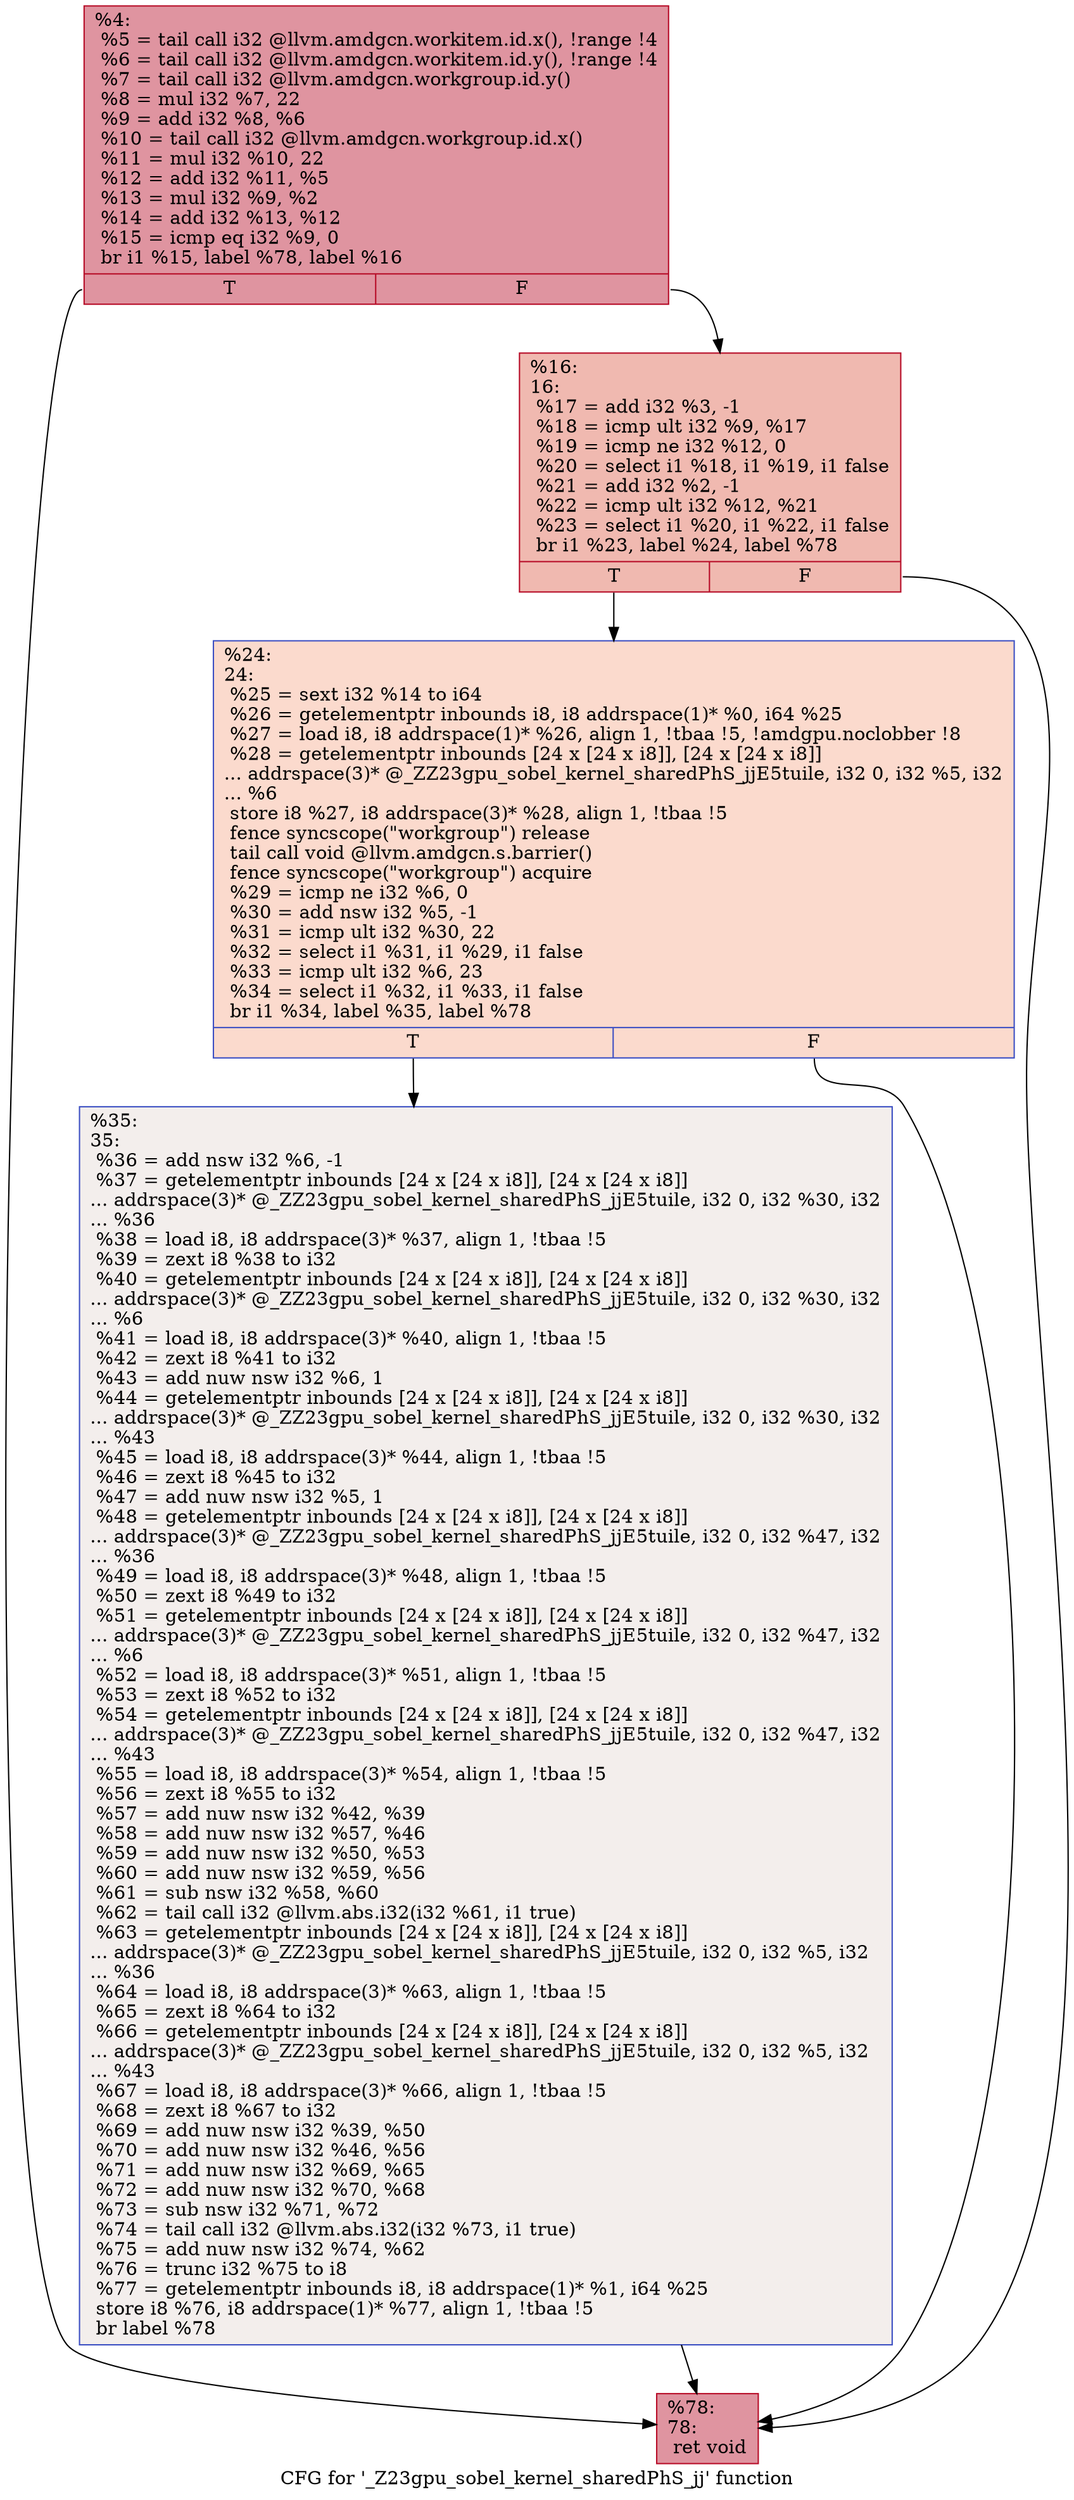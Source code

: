digraph "CFG for '_Z23gpu_sobel_kernel_sharedPhS_jj' function" {
	label="CFG for '_Z23gpu_sobel_kernel_sharedPhS_jj' function";

	Node0x47da9f0 [shape=record,color="#b70d28ff", style=filled, fillcolor="#b70d2870",label="{%4:\l  %5 = tail call i32 @llvm.amdgcn.workitem.id.x(), !range !4\l  %6 = tail call i32 @llvm.amdgcn.workitem.id.y(), !range !4\l  %7 = tail call i32 @llvm.amdgcn.workgroup.id.y()\l  %8 = mul i32 %7, 22\l  %9 = add i32 %8, %6\l  %10 = tail call i32 @llvm.amdgcn.workgroup.id.x()\l  %11 = mul i32 %10, 22\l  %12 = add i32 %11, %5\l  %13 = mul i32 %9, %2\l  %14 = add i32 %13, %12\l  %15 = icmp eq i32 %9, 0\l  br i1 %15, label %78, label %16\l|{<s0>T|<s1>F}}"];
	Node0x47da9f0:s0 -> Node0x47dce60;
	Node0x47da9f0:s1 -> Node0x47dcef0;
	Node0x47dcef0 [shape=record,color="#b70d28ff", style=filled, fillcolor="#de614d70",label="{%16:\l16:                                               \l  %17 = add i32 %3, -1\l  %18 = icmp ult i32 %9, %17\l  %19 = icmp ne i32 %12, 0\l  %20 = select i1 %18, i1 %19, i1 false\l  %21 = add i32 %2, -1\l  %22 = icmp ult i32 %12, %21\l  %23 = select i1 %20, i1 %22, i1 false\l  br i1 %23, label %24, label %78\l|{<s0>T|<s1>F}}"];
	Node0x47dcef0:s0 -> Node0x47dd570;
	Node0x47dcef0:s1 -> Node0x47dce60;
	Node0x47dd570 [shape=record,color="#3d50c3ff", style=filled, fillcolor="#f7ac8e70",label="{%24:\l24:                                               \l  %25 = sext i32 %14 to i64\l  %26 = getelementptr inbounds i8, i8 addrspace(1)* %0, i64 %25\l  %27 = load i8, i8 addrspace(1)* %26, align 1, !tbaa !5, !amdgpu.noclobber !8\l  %28 = getelementptr inbounds [24 x [24 x i8]], [24 x [24 x i8]]\l... addrspace(3)* @_ZZ23gpu_sobel_kernel_sharedPhS_jjE5tuile, i32 0, i32 %5, i32\l... %6\l  store i8 %27, i8 addrspace(3)* %28, align 1, !tbaa !5\l  fence syncscope(\"workgroup\") release\l  tail call void @llvm.amdgcn.s.barrier()\l  fence syncscope(\"workgroup\") acquire\l  %29 = icmp ne i32 %6, 0\l  %30 = add nsw i32 %5, -1\l  %31 = icmp ult i32 %30, 22\l  %32 = select i1 %31, i1 %29, i1 false\l  %33 = icmp ult i32 %6, 23\l  %34 = select i1 %32, i1 %33, i1 false\l  br i1 %34, label %35, label %78\l|{<s0>T|<s1>F}}"];
	Node0x47dd570:s0 -> Node0x47dd0c0;
	Node0x47dd570:s1 -> Node0x47dce60;
	Node0x47dd0c0 [shape=record,color="#3d50c3ff", style=filled, fillcolor="#e3d9d370",label="{%35:\l35:                                               \l  %36 = add nsw i32 %6, -1\l  %37 = getelementptr inbounds [24 x [24 x i8]], [24 x [24 x i8]]\l... addrspace(3)* @_ZZ23gpu_sobel_kernel_sharedPhS_jjE5tuile, i32 0, i32 %30, i32\l... %36\l  %38 = load i8, i8 addrspace(3)* %37, align 1, !tbaa !5\l  %39 = zext i8 %38 to i32\l  %40 = getelementptr inbounds [24 x [24 x i8]], [24 x [24 x i8]]\l... addrspace(3)* @_ZZ23gpu_sobel_kernel_sharedPhS_jjE5tuile, i32 0, i32 %30, i32\l... %6\l  %41 = load i8, i8 addrspace(3)* %40, align 1, !tbaa !5\l  %42 = zext i8 %41 to i32\l  %43 = add nuw nsw i32 %6, 1\l  %44 = getelementptr inbounds [24 x [24 x i8]], [24 x [24 x i8]]\l... addrspace(3)* @_ZZ23gpu_sobel_kernel_sharedPhS_jjE5tuile, i32 0, i32 %30, i32\l... %43\l  %45 = load i8, i8 addrspace(3)* %44, align 1, !tbaa !5\l  %46 = zext i8 %45 to i32\l  %47 = add nuw nsw i32 %5, 1\l  %48 = getelementptr inbounds [24 x [24 x i8]], [24 x [24 x i8]]\l... addrspace(3)* @_ZZ23gpu_sobel_kernel_sharedPhS_jjE5tuile, i32 0, i32 %47, i32\l... %36\l  %49 = load i8, i8 addrspace(3)* %48, align 1, !tbaa !5\l  %50 = zext i8 %49 to i32\l  %51 = getelementptr inbounds [24 x [24 x i8]], [24 x [24 x i8]]\l... addrspace(3)* @_ZZ23gpu_sobel_kernel_sharedPhS_jjE5tuile, i32 0, i32 %47, i32\l... %6\l  %52 = load i8, i8 addrspace(3)* %51, align 1, !tbaa !5\l  %53 = zext i8 %52 to i32\l  %54 = getelementptr inbounds [24 x [24 x i8]], [24 x [24 x i8]]\l... addrspace(3)* @_ZZ23gpu_sobel_kernel_sharedPhS_jjE5tuile, i32 0, i32 %47, i32\l... %43\l  %55 = load i8, i8 addrspace(3)* %54, align 1, !tbaa !5\l  %56 = zext i8 %55 to i32\l  %57 = add nuw nsw i32 %42, %39\l  %58 = add nuw nsw i32 %57, %46\l  %59 = add nuw nsw i32 %50, %53\l  %60 = add nuw nsw i32 %59, %56\l  %61 = sub nsw i32 %58, %60\l  %62 = tail call i32 @llvm.abs.i32(i32 %61, i1 true)\l  %63 = getelementptr inbounds [24 x [24 x i8]], [24 x [24 x i8]]\l... addrspace(3)* @_ZZ23gpu_sobel_kernel_sharedPhS_jjE5tuile, i32 0, i32 %5, i32\l... %36\l  %64 = load i8, i8 addrspace(3)* %63, align 1, !tbaa !5\l  %65 = zext i8 %64 to i32\l  %66 = getelementptr inbounds [24 x [24 x i8]], [24 x [24 x i8]]\l... addrspace(3)* @_ZZ23gpu_sobel_kernel_sharedPhS_jjE5tuile, i32 0, i32 %5, i32\l... %43\l  %67 = load i8, i8 addrspace(3)* %66, align 1, !tbaa !5\l  %68 = zext i8 %67 to i32\l  %69 = add nuw nsw i32 %39, %50\l  %70 = add nuw nsw i32 %46, %56\l  %71 = add nuw nsw i32 %69, %65\l  %72 = add nuw nsw i32 %70, %68\l  %73 = sub nsw i32 %71, %72\l  %74 = tail call i32 @llvm.abs.i32(i32 %73, i1 true)\l  %75 = add nuw nsw i32 %74, %62\l  %76 = trunc i32 %75 to i8\l  %77 = getelementptr inbounds i8, i8 addrspace(1)* %1, i64 %25\l  store i8 %76, i8 addrspace(1)* %77, align 1, !tbaa !5\l  br label %78\l}"];
	Node0x47dd0c0 -> Node0x47dce60;
	Node0x47dce60 [shape=record,color="#b70d28ff", style=filled, fillcolor="#b70d2870",label="{%78:\l78:                                               \l  ret void\l}"];
}
